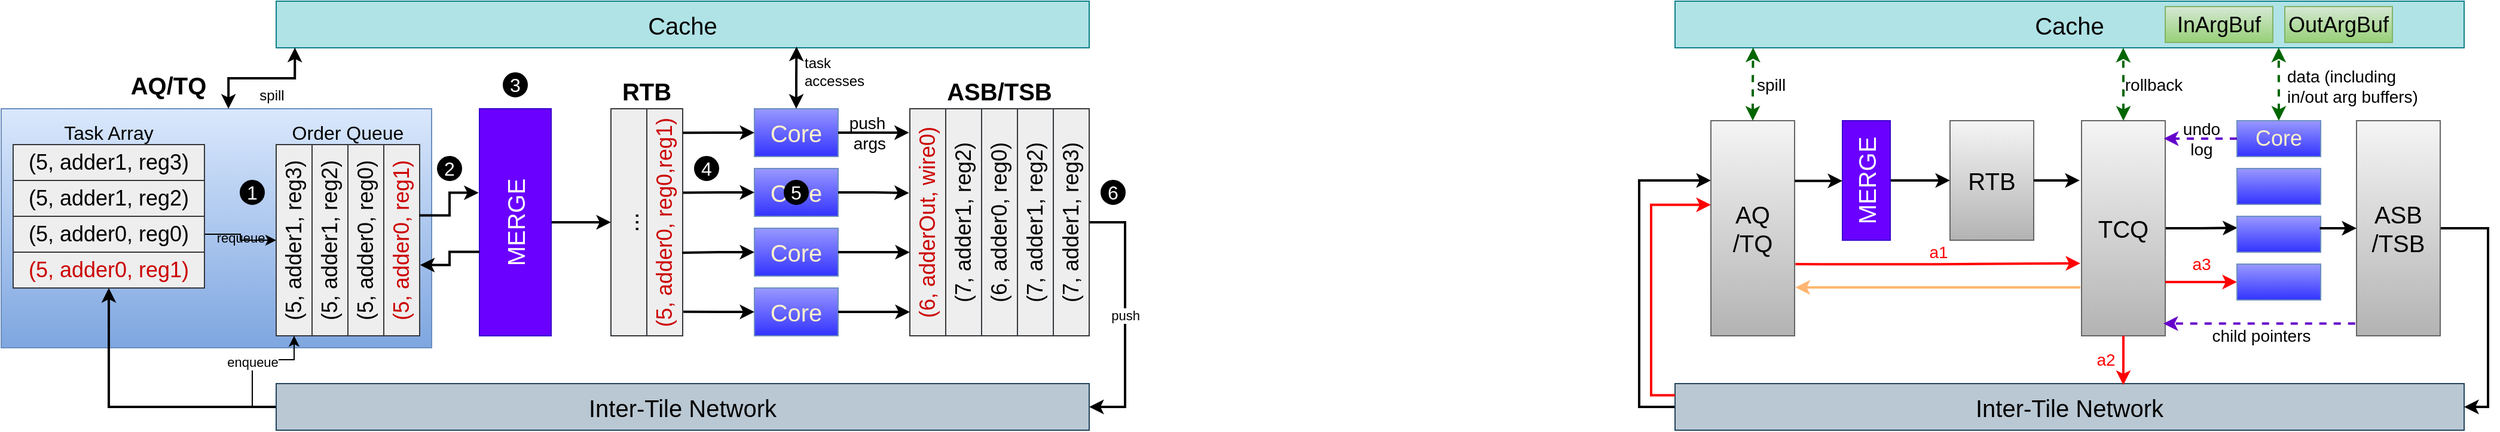 <mxfile version="24.2.7" type="github">
  <diagram name="第 1 页" id="Oi9lxVLDmaP7N0kQnI4Y">
    <mxGraphModel dx="1988" dy="426" grid="1" gridSize="10" guides="1" tooltips="1" connect="1" arrows="1" fold="1" page="1" pageScale="1" pageWidth="1169" pageHeight="827" math="0" shadow="0">
      <root>
        <mxCell id="0" />
        <mxCell id="1" parent="0" />
        <mxCell id="TrrRXMVcNxFXmYXb0s_2-82" value="" style="rounded=0;whiteSpace=wrap;html=1;fillColor=#dae8fc;gradientColor=#7ea6e0;strokeColor=#6c8ebf;" vertex="1" parent="1">
          <mxGeometry x="-160" y="130" width="360" height="200" as="geometry" />
        </mxCell>
        <mxCell id="TrrRXMVcNxFXmYXb0s_2-31" value="(5, adder1, reg3)" style="rounded=0;whiteSpace=wrap;html=1;horizontal=0;fontSize=18;fillColor=#eeeeee;strokeColor=#36393d;" vertex="1" parent="1">
          <mxGeometry x="70" y="160" width="30" height="160" as="geometry" />
        </mxCell>
        <mxCell id="TrrRXMVcNxFXmYXb0s_2-32" value="(5, adder1, reg2)" style="rounded=0;whiteSpace=wrap;html=1;horizontal=0;fontSize=18;fillColor=#eeeeee;strokeColor=#36393d;" vertex="1" parent="1">
          <mxGeometry x="100" y="160" width="30" height="160" as="geometry" />
        </mxCell>
        <mxCell id="TrrRXMVcNxFXmYXb0s_2-33" value="(5, adder0, reg0)" style="rounded=0;whiteSpace=wrap;html=1;horizontal=0;fontSize=18;fillColor=#eeeeee;strokeColor=#36393d;" vertex="1" parent="1">
          <mxGeometry x="130" y="160" width="30" height="160" as="geometry" />
        </mxCell>
        <mxCell id="TrrRXMVcNxFXmYXb0s_2-34" value="(5, adder0, reg1)" style="rounded=0;whiteSpace=wrap;html=1;horizontal=0;fontSize=18;fillColor=#eeeeee;strokeColor=#36393d;fontColor=#CC0000;" vertex="1" parent="1">
          <mxGeometry x="160" y="160" width="30" height="160" as="geometry" />
        </mxCell>
        <mxCell id="TrrRXMVcNxFXmYXb0s_2-35" style="edgeStyle=orthogonalEdgeStyle;rounded=0;orthogonalLoop=1;jettySize=auto;html=1;entryX=0;entryY=0.5;entryDx=0;entryDy=0;strokeWidth=2;" edge="1" parent="1" source="TrrRXMVcNxFXmYXb0s_2-36" target="TrrRXMVcNxFXmYXb0s_2-41">
          <mxGeometry relative="1" as="geometry" />
        </mxCell>
        <mxCell id="TrrRXMVcNxFXmYXb0s_2-36" value="MERGE" style="rounded=0;whiteSpace=wrap;html=1;horizontal=0;fontSize=20;fillColor=#6a00ff;strokeColor=#3700CC;fontColor=#ffffff;" vertex="1" parent="1">
          <mxGeometry x="240" y="130" width="60" height="190" as="geometry" />
        </mxCell>
        <mxCell id="TrrRXMVcNxFXmYXb0s_2-37" value="Core" style="rounded=0;whiteSpace=wrap;html=1;fillColor=#9999FF;gradientColor=#3333FF;strokeColor=#6c8ebf;fontSize=20;fontColor=#FFF2CC;" vertex="1" parent="1">
          <mxGeometry x="470" y="130" width="70" height="40" as="geometry" />
        </mxCell>
        <mxCell id="TrrRXMVcNxFXmYXb0s_2-38" value="Core" style="rounded=0;whiteSpace=wrap;html=1;fillColor=#9999FF;gradientColor=#3333FF;strokeColor=#6c8ebf;fontSize=20;fontColor=#FFF2CC;" vertex="1" parent="1">
          <mxGeometry x="470" y="180" width="70" height="40" as="geometry" />
        </mxCell>
        <mxCell id="TrrRXMVcNxFXmYXb0s_2-39" value="Core" style="rounded=0;whiteSpace=wrap;html=1;fillColor=#9999FF;gradientColor=#3333FF;strokeColor=#6c8ebf;fontSize=20;fontColor=#FFF2CC;" vertex="1" parent="1">
          <mxGeometry x="470" y="230" width="70" height="40" as="geometry" />
        </mxCell>
        <mxCell id="TrrRXMVcNxFXmYXb0s_2-40" value="Core" style="rounded=0;whiteSpace=wrap;html=1;fillColor=#9999FF;gradientColor=#3333FF;strokeColor=#6c8ebf;fontSize=20;fontColor=#FFF2CC;" vertex="1" parent="1">
          <mxGeometry x="470" y="280" width="70" height="40" as="geometry" />
        </mxCell>
        <mxCell id="TrrRXMVcNxFXmYXb0s_2-41" value="..." style="rounded=0;whiteSpace=wrap;html=1;horizontal=0;fontSize=20;fillColor=#eeeeee;strokeColor=#36393d;" vertex="1" parent="1">
          <mxGeometry x="350" y="130" width="30" height="190" as="geometry" />
        </mxCell>
        <mxCell id="TrrRXMVcNxFXmYXb0s_2-42" value="(5, adder0, reg0,reg1)" style="rounded=0;whiteSpace=wrap;html=1;horizontal=0;fontSize=18;fillColor=#eeeeee;strokeColor=#36393d;fontColor=#CC0000;" vertex="1" parent="1">
          <mxGeometry x="380" y="130" width="30" height="190" as="geometry" />
        </mxCell>
        <mxCell id="TrrRXMVcNxFXmYXb0s_2-43" value="(6, adderOut, wire0)" style="rounded=0;whiteSpace=wrap;html=1;horizontal=0;fontSize=18;fillColor=#eeeeee;strokeColor=#36393d;fontColor=#CC0000;" vertex="1" parent="1">
          <mxGeometry x="600" y="130" width="30" height="190" as="geometry" />
        </mxCell>
        <mxCell id="TrrRXMVcNxFXmYXb0s_2-44" value="(7, adder1, reg2)" style="rounded=0;whiteSpace=wrap;html=1;horizontal=0;fontSize=18;fillColor=#eeeeee;strokeColor=#36393d;" vertex="1" parent="1">
          <mxGeometry x="630" y="130" width="30" height="190" as="geometry" />
        </mxCell>
        <mxCell id="TrrRXMVcNxFXmYXb0s_2-45" value="(6, adder0, reg0)" style="rounded=0;whiteSpace=wrap;html=1;horizontal=0;fontSize=18;fillColor=#eeeeee;strokeColor=#36393d;" vertex="1" parent="1">
          <mxGeometry x="660" y="130" width="30" height="190" as="geometry" />
        </mxCell>
        <mxCell id="TrrRXMVcNxFXmYXb0s_2-46" value="(7, adder1, reg2)" style="rounded=0;whiteSpace=wrap;html=1;horizontal=0;fontSize=18;fillColor=#eeeeee;strokeColor=#36393d;" vertex="1" parent="1">
          <mxGeometry x="690" y="130" width="30" height="190" as="geometry" />
        </mxCell>
        <mxCell id="TrrRXMVcNxFXmYXb0s_2-47" value="push" style="edgeStyle=orthogonalEdgeStyle;rounded=0;orthogonalLoop=1;jettySize=auto;html=1;exitX=1;exitY=0.5;exitDx=0;exitDy=0;entryX=1;entryY=0.5;entryDx=0;entryDy=0;strokeWidth=2;" edge="1" parent="1" source="TrrRXMVcNxFXmYXb0s_2-48" target="TrrRXMVcNxFXmYXb0s_2-51">
          <mxGeometry relative="1" as="geometry">
            <Array as="points">
              <mxPoint x="780" y="225" />
              <mxPoint x="780" y="380" />
            </Array>
          </mxGeometry>
        </mxCell>
        <mxCell id="TrrRXMVcNxFXmYXb0s_2-48" value="(7, adder1, reg3)" style="rounded=0;whiteSpace=wrap;html=1;horizontal=0;fontSize=18;fillColor=#eeeeee;strokeColor=#36393d;" vertex="1" parent="1">
          <mxGeometry x="720" y="130" width="30" height="190" as="geometry" />
        </mxCell>
        <mxCell id="TrrRXMVcNxFXmYXb0s_2-49" value="&lt;span style=&quot;font-size: 20px;&quot;&gt;Cache&lt;/span&gt;" style="rounded=0;whiteSpace=wrap;html=1;fillColor=#b0e3e6;strokeColor=#0e8088;" vertex="1" parent="1">
          <mxGeometry x="70" y="40" width="680" height="39" as="geometry" />
        </mxCell>
        <mxCell id="TrrRXMVcNxFXmYXb0s_2-50" style="edgeStyle=orthogonalEdgeStyle;rounded=0;orthogonalLoop=1;jettySize=auto;html=1;exitX=0;exitY=0.5;exitDx=0;exitDy=0;entryX=0.5;entryY=1;entryDx=0;entryDy=0;strokeWidth=2;" edge="1" parent="1" source="TrrRXMVcNxFXmYXb0s_2-51" target="TrrRXMVcNxFXmYXb0s_2-79">
          <mxGeometry relative="1" as="geometry" />
        </mxCell>
        <mxCell id="TrrRXMVcNxFXmYXb0s_2-83" value="enqueue" style="edgeStyle=orthogonalEdgeStyle;rounded=0;orthogonalLoop=1;jettySize=auto;html=1;exitX=0;exitY=0.5;exitDx=0;exitDy=0;" edge="1" parent="1" source="TrrRXMVcNxFXmYXb0s_2-51" target="TrrRXMVcNxFXmYXb0s_2-31">
          <mxGeometry relative="1" as="geometry" />
        </mxCell>
        <mxCell id="TrrRXMVcNxFXmYXb0s_2-51" value="&lt;span style=&quot;font-size: 20px;&quot;&gt;Inter-Tile Network&lt;/span&gt;" style="rounded=0;whiteSpace=wrap;html=1;fillColor=#bac8d3;strokeColor=#23445d;" vertex="1" parent="1">
          <mxGeometry x="70" y="360" width="680" height="39" as="geometry" />
        </mxCell>
        <mxCell id="TrrRXMVcNxFXmYXb0s_2-52" value="spill" style="edgeStyle=orthogonalEdgeStyle;rounded=0;orthogonalLoop=1;jettySize=auto;html=1;startArrow=classic;startFill=1;entryX=0.023;entryY=0.996;entryDx=0;entryDy=0;entryPerimeter=0;strokeWidth=2;fontSize=12;labelBackgroundColor=none;exitX=0.528;exitY=0;exitDx=0;exitDy=0;exitPerimeter=0;" edge="1" parent="1" source="TrrRXMVcNxFXmYXb0s_2-82" target="TrrRXMVcNxFXmYXb0s_2-49">
          <mxGeometry x="0.148" y="-14" relative="1" as="geometry">
            <mxPoint x="85" y="80" as="targetPoint" />
            <mxPoint as="offset" />
            <mxPoint x="70" y="120" as="sourcePoint" />
          </mxGeometry>
        </mxCell>
        <mxCell id="TrrRXMVcNxFXmYXb0s_2-53" value="push&lt;div style=&quot;font-size: 14px;&quot;&gt;&amp;nbsp;args&lt;/div&gt;" style="edgeStyle=orthogonalEdgeStyle;rounded=0;orthogonalLoop=1;jettySize=auto;html=1;exitX=1;exitY=0.5;exitDx=0;exitDy=0;entryX=-0.022;entryY=0.105;entryDx=0;entryDy=0;entryPerimeter=0;strokeWidth=2;labelBackgroundColor=none;fontSize=14;" edge="1" parent="1" source="TrrRXMVcNxFXmYXb0s_2-37" target="TrrRXMVcNxFXmYXb0s_2-43">
          <mxGeometry x="-0.186" relative="1" as="geometry">
            <mxPoint as="offset" />
          </mxGeometry>
        </mxCell>
        <mxCell id="TrrRXMVcNxFXmYXb0s_2-54" style="edgeStyle=orthogonalEdgeStyle;rounded=0;orthogonalLoop=1;jettySize=auto;html=1;entryX=-0.022;entryY=0.371;entryDx=0;entryDy=0;entryPerimeter=0;strokeWidth=2;" edge="1" parent="1" source="TrrRXMVcNxFXmYXb0s_2-38" target="TrrRXMVcNxFXmYXb0s_2-43">
          <mxGeometry relative="1" as="geometry" />
        </mxCell>
        <mxCell id="TrrRXMVcNxFXmYXb0s_2-55" style="edgeStyle=orthogonalEdgeStyle;rounded=0;orthogonalLoop=1;jettySize=auto;html=1;exitX=1;exitY=0.5;exitDx=0;exitDy=0;entryX=0;entryY=0.632;entryDx=0;entryDy=0;entryPerimeter=0;strokeWidth=2;" edge="1" parent="1" source="TrrRXMVcNxFXmYXb0s_2-39" target="TrrRXMVcNxFXmYXb0s_2-43">
          <mxGeometry relative="1" as="geometry" />
        </mxCell>
        <mxCell id="TrrRXMVcNxFXmYXb0s_2-56" style="edgeStyle=orthogonalEdgeStyle;rounded=0;orthogonalLoop=1;jettySize=auto;html=1;entryX=0;entryY=0.895;entryDx=0;entryDy=0;entryPerimeter=0;strokeWidth=2;" edge="1" parent="1" source="TrrRXMVcNxFXmYXb0s_2-40" target="TrrRXMVcNxFXmYXb0s_2-43">
          <mxGeometry relative="1" as="geometry" />
        </mxCell>
        <mxCell id="TrrRXMVcNxFXmYXb0s_2-57" style="edgeStyle=orthogonalEdgeStyle;rounded=0;orthogonalLoop=1;jettySize=auto;html=1;exitX=0;exitY=0.5;exitDx=0;exitDy=0;entryX=1.002;entryY=0.106;entryDx=0;entryDy=0;entryPerimeter=0;startArrow=classic;startFill=1;endArrow=none;endFill=0;strokeWidth=2;" edge="1" parent="1" source="TrrRXMVcNxFXmYXb0s_2-37" target="TrrRXMVcNxFXmYXb0s_2-42">
          <mxGeometry relative="1" as="geometry">
            <Array as="points">
              <mxPoint x="440" y="150" />
            </Array>
          </mxGeometry>
        </mxCell>
        <mxCell id="TrrRXMVcNxFXmYXb0s_2-58" style="edgeStyle=orthogonalEdgeStyle;rounded=0;orthogonalLoop=1;jettySize=auto;html=1;exitX=0;exitY=0.5;exitDx=0;exitDy=0;entryX=1.011;entryY=0.37;entryDx=0;entryDy=0;entryPerimeter=0;startArrow=classic;startFill=1;endArrow=none;endFill=0;strokeWidth=2;" edge="1" parent="1" source="TrrRXMVcNxFXmYXb0s_2-38" target="TrrRXMVcNxFXmYXb0s_2-42">
          <mxGeometry relative="1" as="geometry" />
        </mxCell>
        <mxCell id="TrrRXMVcNxFXmYXb0s_2-59" style="edgeStyle=orthogonalEdgeStyle;rounded=0;orthogonalLoop=1;jettySize=auto;html=1;exitX=0;exitY=0.5;exitDx=0;exitDy=0;entryX=0.983;entryY=0.634;entryDx=0;entryDy=0;entryPerimeter=0;startArrow=classic;startFill=1;endArrow=none;endFill=0;strokeWidth=2;" edge="1" parent="1" source="TrrRXMVcNxFXmYXb0s_2-39" target="TrrRXMVcNxFXmYXb0s_2-42">
          <mxGeometry relative="1" as="geometry" />
        </mxCell>
        <mxCell id="TrrRXMVcNxFXmYXb0s_2-60" style="edgeStyle=orthogonalEdgeStyle;rounded=0;orthogonalLoop=1;jettySize=auto;html=1;exitX=0;exitY=0.5;exitDx=0;exitDy=0;entryX=1.02;entryY=0.894;entryDx=0;entryDy=0;entryPerimeter=0;startArrow=classic;startFill=1;endArrow=none;endFill=0;strokeWidth=2;" edge="1" parent="1" source="TrrRXMVcNxFXmYXb0s_2-40" target="TrrRXMVcNxFXmYXb0s_2-42">
          <mxGeometry relative="1" as="geometry" />
        </mxCell>
        <mxCell id="TrrRXMVcNxFXmYXb0s_2-61" style="edgeStyle=orthogonalEdgeStyle;rounded=0;orthogonalLoop=1;jettySize=auto;html=1;entryX=-0.011;entryY=0.37;entryDx=0;entryDy=0;entryPerimeter=0;exitX=0.989;exitY=0.37;exitDx=0;exitDy=0;exitPerimeter=0;strokeWidth=2;" edge="1" parent="1" source="TrrRXMVcNxFXmYXb0s_2-34" target="TrrRXMVcNxFXmYXb0s_2-36">
          <mxGeometry relative="1" as="geometry" />
        </mxCell>
        <mxCell id="TrrRXMVcNxFXmYXb0s_2-62" style="edgeStyle=orthogonalEdgeStyle;rounded=0;orthogonalLoop=1;jettySize=auto;html=1;exitX=1.011;exitY=0.63;exitDx=0;exitDy=0;entryX=0;entryY=0.63;entryDx=0;entryDy=0;entryPerimeter=0;exitPerimeter=0;startArrow=classic;startFill=1;endArrow=none;endFill=0;strokeWidth=2;" edge="1" parent="1" source="TrrRXMVcNxFXmYXb0s_2-34" target="TrrRXMVcNxFXmYXb0s_2-36">
          <mxGeometry relative="1" as="geometry" />
        </mxCell>
        <mxCell id="TrrRXMVcNxFXmYXb0s_2-63" value="task&amp;nbsp;&lt;div style=&quot;font-size: 12px;&quot;&gt;accesses&lt;/div&gt;" style="edgeStyle=orthogonalEdgeStyle;rounded=0;orthogonalLoop=1;jettySize=auto;html=1;exitX=0.5;exitY=0;exitDx=0;exitDy=0;startArrow=classic;startFill=1;strokeWidth=2;align=left;fontSize=12;labelBackgroundColor=none;entryX=0.64;entryY=0.973;entryDx=0;entryDy=0;entryPerimeter=0;" edge="1" parent="1" source="TrrRXMVcNxFXmYXb0s_2-37" target="TrrRXMVcNxFXmYXb0s_2-49">
          <mxGeometry x="0.204" y="-5" relative="1" as="geometry">
            <mxPoint as="offset" />
            <mxPoint x="505" y="80" as="targetPoint" />
          </mxGeometry>
        </mxCell>
        <mxCell id="TrrRXMVcNxFXmYXb0s_2-64" value="1" style="ellipse;whiteSpace=wrap;html=1;aspect=fixed;fillColor=#000000;fontColor=#FFFFFF;fontSize=16;" vertex="1" parent="1">
          <mxGeometry x="40" y="190" width="20" height="20" as="geometry" />
        </mxCell>
        <mxCell id="TrrRXMVcNxFXmYXb0s_2-65" value="2" style="ellipse;whiteSpace=wrap;html=1;aspect=fixed;fillColor=#000000;fontColor=#FFFFFF;fontSize=16;" vertex="1" parent="1">
          <mxGeometry x="205" y="170" width="20" height="20" as="geometry" />
        </mxCell>
        <mxCell id="TrrRXMVcNxFXmYXb0s_2-66" value="3" style="ellipse;whiteSpace=wrap;html=1;aspect=fixed;fillColor=#000000;fontColor=#FFFFFF;fontSize=16;" vertex="1" parent="1">
          <mxGeometry x="260" y="100" width="20" height="20" as="geometry" />
        </mxCell>
        <mxCell id="TrrRXMVcNxFXmYXb0s_2-67" value="4" style="ellipse;whiteSpace=wrap;html=1;aspect=fixed;fillColor=#000000;fontColor=#FFFFFF;fontSize=16;" vertex="1" parent="1">
          <mxGeometry x="420" y="170" width="20" height="20" as="geometry" />
        </mxCell>
        <mxCell id="TrrRXMVcNxFXmYXb0s_2-68" value="5" style="ellipse;whiteSpace=wrap;html=1;aspect=fixed;fillColor=#000000;fontColor=#FFFFFF;fontSize=16;" vertex="1" parent="1">
          <mxGeometry x="495" y="190" width="20" height="20" as="geometry" />
        </mxCell>
        <mxCell id="TrrRXMVcNxFXmYXb0s_2-69" value="6" style="ellipse;whiteSpace=wrap;html=1;aspect=fixed;fillColor=#000000;fontColor=#FFFFFF;fontSize=16;" vertex="1" parent="1">
          <mxGeometry x="760" y="190" width="20" height="20" as="geometry" />
        </mxCell>
        <mxCell id="TrrRXMVcNxFXmYXb0s_2-70" value="AQ/TQ" style="text;html=1;align=center;verticalAlign=middle;whiteSpace=wrap;rounded=0;fontSize=20;fontStyle=1" vertex="1" parent="1">
          <mxGeometry x="-50" y="95" width="60" height="30" as="geometry" />
        </mxCell>
        <mxCell id="TrrRXMVcNxFXmYXb0s_2-71" value="RTB" style="text;html=1;align=center;verticalAlign=middle;whiteSpace=wrap;rounded=0;fontSize=20;fontStyle=1" vertex="1" parent="1">
          <mxGeometry x="350" y="100" width="60" height="30" as="geometry" />
        </mxCell>
        <mxCell id="TrrRXMVcNxFXmYXb0s_2-72" value="ASB/TSB" style="text;html=1;align=center;verticalAlign=middle;whiteSpace=wrap;rounded=0;fontSize=20;fontStyle=1" vertex="1" parent="1">
          <mxGeometry x="620" y="100" width="110" height="30" as="geometry" />
        </mxCell>
        <mxCell id="TrrRXMVcNxFXmYXb0s_2-76" value="(5, adder1, reg3)" style="rounded=0;whiteSpace=wrap;html=1;horizontal=1;fontSize=18;fillColor=#eeeeee;strokeColor=#36393d;" vertex="1" parent="1">
          <mxGeometry x="-150" y="160" width="160" height="30" as="geometry" />
        </mxCell>
        <mxCell id="TrrRXMVcNxFXmYXb0s_2-77" value="(5, adder1, reg2)" style="rounded=0;whiteSpace=wrap;html=1;horizontal=1;fontSize=18;fillColor=#eeeeee;strokeColor=#36393d;" vertex="1" parent="1">
          <mxGeometry x="-150" y="190" width="160" height="30" as="geometry" />
        </mxCell>
        <mxCell id="TrrRXMVcNxFXmYXb0s_2-84" value="requeue" style="edgeStyle=orthogonalEdgeStyle;rounded=0;orthogonalLoop=1;jettySize=auto;html=1;exitX=1;exitY=0.5;exitDx=0;exitDy=0;entryX=0;entryY=0.5;entryDx=0;entryDy=0;labelBackgroundColor=none;" edge="1" parent="1" source="TrrRXMVcNxFXmYXb0s_2-78" target="TrrRXMVcNxFXmYXb0s_2-31">
          <mxGeometry x="0.002" relative="1" as="geometry">
            <mxPoint as="offset" />
          </mxGeometry>
        </mxCell>
        <mxCell id="TrrRXMVcNxFXmYXb0s_2-78" value="(5, adder0, reg0)" style="rounded=0;whiteSpace=wrap;html=1;horizontal=1;fontSize=18;fillColor=#eeeeee;strokeColor=#36393d;" vertex="1" parent="1">
          <mxGeometry x="-150" y="220" width="160" height="30" as="geometry" />
        </mxCell>
        <mxCell id="TrrRXMVcNxFXmYXb0s_2-79" value="(5, adder0, reg1)" style="rounded=0;whiteSpace=wrap;html=1;horizontal=1;fontSize=18;fillColor=#eeeeee;strokeColor=#36393d;fontColor=#CC0000;" vertex="1" parent="1">
          <mxGeometry x="-150" y="250" width="160" height="30" as="geometry" />
        </mxCell>
        <mxCell id="TrrRXMVcNxFXmYXb0s_2-80" value="Task Array" style="text;html=1;align=center;verticalAlign=middle;whiteSpace=wrap;rounded=0;fontSize=16;fontStyle=0" vertex="1" parent="1">
          <mxGeometry x="-130" y="140" width="120" height="20" as="geometry" />
        </mxCell>
        <mxCell id="TrrRXMVcNxFXmYXb0s_2-81" value="Order Queue" style="text;html=1;align=center;verticalAlign=middle;whiteSpace=wrap;rounded=0;fontSize=16;fontStyle=0" vertex="1" parent="1">
          <mxGeometry x="70" y="140" width="120" height="20" as="geometry" />
        </mxCell>
        <mxCell id="TrrRXMVcNxFXmYXb0s_2-2" value="&lt;span style=&quot;font-size: 20px;&quot;&gt;Cache&lt;/span&gt;" style="rounded=0;whiteSpace=wrap;html=1;fillColor=#b0e3e6;strokeColor=#0e8088;" vertex="1" parent="1">
          <mxGeometry x="1240" y="40" width="660" height="39" as="geometry" />
        </mxCell>
        <mxCell id="TrrRXMVcNxFXmYXb0s_2-3" style="edgeStyle=orthogonalEdgeStyle;rounded=0;orthogonalLoop=1;jettySize=auto;html=1;exitX=0;exitY=0.5;exitDx=0;exitDy=0;strokeWidth=2;entryX=0;entryY=0.278;entryDx=0;entryDy=0;entryPerimeter=0;" edge="1" parent="1" source="TrrRXMVcNxFXmYXb0s_2-4" target="TrrRXMVcNxFXmYXb0s_2-7">
          <mxGeometry relative="1" as="geometry">
            <mxPoint x="1250" y="170" as="targetPoint" />
            <Array as="points">
              <mxPoint x="1210" y="379" />
              <mxPoint x="1210" y="190" />
            </Array>
          </mxGeometry>
        </mxCell>
        <mxCell id="TrrRXMVcNxFXmYXb0s_2-4" value="&lt;span style=&quot;font-size: 20px;&quot;&gt;Inter-Tile Network&lt;/span&gt;" style="rounded=0;whiteSpace=wrap;html=1;fillColor=#bac8d3;strokeColor=#23445d;" vertex="1" parent="1">
          <mxGeometry x="1240" y="360" width="660" height="39" as="geometry" />
        </mxCell>
        <mxCell id="TrrRXMVcNxFXmYXb0s_2-5" style="edgeStyle=orthogonalEdgeStyle;rounded=0;orthogonalLoop=1;jettySize=auto;html=1;exitX=1;exitY=0.5;exitDx=0;exitDy=0;entryX=0;entryY=0.5;entryDx=0;entryDy=0;strokeWidth=2;" edge="1" parent="1" source="TrrRXMVcNxFXmYXb0s_2-6" target="TrrRXMVcNxFXmYXb0s_2-8">
          <mxGeometry relative="1" as="geometry" />
        </mxCell>
        <mxCell id="TrrRXMVcNxFXmYXb0s_2-6" value="MERGE" style="rounded=0;whiteSpace=wrap;html=1;horizontal=0;fontSize=20;fillColor=#6a00ff;strokeColor=#3700CC;fontColor=#ffffff;" vertex="1" parent="1">
          <mxGeometry x="1380" y="140" width="40" height="100" as="geometry" />
        </mxCell>
        <mxCell id="TrrRXMVcNxFXmYXb0s_2-7" value="AQ&lt;div&gt;/TQ&lt;/div&gt;" style="rounded=0;whiteSpace=wrap;html=1;horizontal=1;fontSize=20;fillColor=#f5f5f5;strokeColor=#666666;gradientColor=#b3b3b3;fontStyle=0" vertex="1" parent="1">
          <mxGeometry x="1270" y="140" width="70" height="180" as="geometry" />
        </mxCell>
        <mxCell id="TrrRXMVcNxFXmYXb0s_2-8" value="RTB" style="rounded=0;whiteSpace=wrap;html=1;horizontal=1;fontSize=20;fillColor=#f5f5f5;strokeColor=#666666;gradientColor=#b3b3b3;fontStyle=0" vertex="1" parent="1">
          <mxGeometry x="1470" y="140" width="70" height="100" as="geometry" />
        </mxCell>
        <mxCell id="TrrRXMVcNxFXmYXb0s_2-9" style="edgeStyle=orthogonalEdgeStyle;rounded=0;orthogonalLoop=1;jettySize=auto;html=1;exitX=1;exitY=0.5;exitDx=0;exitDy=0;entryX=0.005;entryY=0.322;entryDx=0;entryDy=0;entryPerimeter=0;strokeWidth=2;" edge="1" parent="1" source="TrrRXMVcNxFXmYXb0s_2-10" target="TrrRXMVcNxFXmYXb0s_2-15">
          <mxGeometry relative="1" as="geometry">
            <mxPoint x="1700" y="230" as="targetPoint" />
          </mxGeometry>
        </mxCell>
        <mxCell id="TrrRXMVcNxFXmYXb0s_2-10" value="TCQ" style="rounded=0;whiteSpace=wrap;html=1;horizontal=1;fontSize=20;fillColor=#f5f5f5;strokeColor=#666666;gradientColor=#b3b3b3;fontStyle=0" vertex="1" parent="1">
          <mxGeometry x="1580" y="140" width="70" height="180" as="geometry" />
        </mxCell>
        <mxCell id="TrrRXMVcNxFXmYXb0s_2-11" style="edgeStyle=orthogonalEdgeStyle;rounded=0;orthogonalLoop=1;jettySize=auto;html=1;exitX=1;exitY=0.5;exitDx=0;exitDy=0;entryX=1;entryY=0.5;entryDx=0;entryDy=0;strokeWidth=2;" edge="1" parent="1" source="TrrRXMVcNxFXmYXb0s_2-12" target="TrrRXMVcNxFXmYXb0s_2-4">
          <mxGeometry relative="1" as="geometry">
            <mxPoint x="1930" y="390" as="targetPoint" />
            <Array as="points">
              <mxPoint x="1920" y="230" />
              <mxPoint x="1920" y="379" />
            </Array>
          </mxGeometry>
        </mxCell>
        <mxCell id="TrrRXMVcNxFXmYXb0s_2-12" value="ASB&lt;div&gt;/TSB&lt;/div&gt;" style="rounded=0;whiteSpace=wrap;html=1;horizontal=1;fontSize=20;fillColor=#f5f5f5;strokeColor=#666666;gradientColor=#b3b3b3;fontStyle=0" vertex="1" parent="1">
          <mxGeometry x="1810" y="140" width="70" height="180" as="geometry" />
        </mxCell>
        <mxCell id="TrrRXMVcNxFXmYXb0s_2-13" value="Core" style="rounded=0;whiteSpace=wrap;html=1;fillColor=#9999FF;gradientColor=#3333FF;strokeColor=#6c8ebf;fontSize=18;fontColor=#FFF2CC;" vertex="1" parent="1">
          <mxGeometry x="1710" y="140" width="70" height="30" as="geometry" />
        </mxCell>
        <mxCell id="TrrRXMVcNxFXmYXb0s_2-14" value="" style="rounded=0;whiteSpace=wrap;html=1;fillColor=#9999FF;gradientColor=#3333FF;strokeColor=#6c8ebf;fontSize=18;fontColor=#FFF2CC;" vertex="1" parent="1">
          <mxGeometry x="1710" y="180" width="70" height="30" as="geometry" />
        </mxCell>
        <mxCell id="TrrRXMVcNxFXmYXb0s_2-15" value="" style="rounded=0;whiteSpace=wrap;html=1;fillColor=#9999FF;gradientColor=#3333FF;strokeColor=#6c8ebf;fontSize=18;fontColor=#FFF2CC;" vertex="1" parent="1">
          <mxGeometry x="1710" y="220" width="70" height="30" as="geometry" />
        </mxCell>
        <mxCell id="TrrRXMVcNxFXmYXb0s_2-16" value="a3" style="edgeStyle=orthogonalEdgeStyle;rounded=0;orthogonalLoop=1;jettySize=auto;html=1;exitX=0;exitY=0.5;exitDx=0;exitDy=0;entryX=1;entryY=0.75;entryDx=0;entryDy=0;startArrow=classic;startFill=1;endArrow=none;endFill=0;strokeWidth=2;strokeColor=#FF0000;fontColor=#FF0000;fontSize=14;" edge="1" parent="1" source="TrrRXMVcNxFXmYXb0s_2-17" target="TrrRXMVcNxFXmYXb0s_2-10">
          <mxGeometry y="-15" relative="1" as="geometry">
            <mxPoint as="offset" />
          </mxGeometry>
        </mxCell>
        <mxCell id="TrrRXMVcNxFXmYXb0s_2-17" value="" style="rounded=0;whiteSpace=wrap;html=1;fillColor=#9999FF;gradientColor=#3333FF;strokeColor=#6c8ebf;fontSize=18;fontColor=#FFF2CC;" vertex="1" parent="1">
          <mxGeometry x="1710" y="260" width="70" height="30" as="geometry" />
        </mxCell>
        <mxCell id="TrrRXMVcNxFXmYXb0s_2-18" value="a2" style="edgeStyle=orthogonalEdgeStyle;rounded=0;orthogonalLoop=1;jettySize=auto;html=1;exitX=0.5;exitY=1;exitDx=0;exitDy=0;entryX=0.568;entryY=0.031;entryDx=0;entryDy=0;entryPerimeter=0;strokeWidth=2;strokeColor=#FF0000;fontSize=14;fontColor=#FF0000;" edge="1" parent="1" source="TrrRXMVcNxFXmYXb0s_2-10" target="TrrRXMVcNxFXmYXb0s_2-4">
          <mxGeometry x="-0.027" y="-15" relative="1" as="geometry">
            <mxPoint as="offset" />
          </mxGeometry>
        </mxCell>
        <mxCell id="TrrRXMVcNxFXmYXb0s_2-19" value="a1" style="edgeStyle=orthogonalEdgeStyle;rounded=0;orthogonalLoop=1;jettySize=auto;html=1;exitX=1.01;exitY=0.667;exitDx=0;exitDy=0;entryX=-0.014;entryY=0.663;entryDx=0;entryDy=0;entryPerimeter=0;exitPerimeter=0;strokeWidth=2;strokeColor=#FF0000;fontSize=14;fontColor=#FF0000;" edge="1" parent="1" source="TrrRXMVcNxFXmYXb0s_2-7" target="TrrRXMVcNxFXmYXb0s_2-10">
          <mxGeometry x="0.004" y="9" relative="1" as="geometry">
            <mxPoint as="offset" />
          </mxGeometry>
        </mxCell>
        <mxCell id="TrrRXMVcNxFXmYXb0s_2-20" style="edgeStyle=orthogonalEdgeStyle;rounded=0;orthogonalLoop=1;jettySize=auto;html=1;exitX=-0.014;exitY=0.775;exitDx=0;exitDy=0;exitPerimeter=0;entryX=1.01;entryY=0.775;entryDx=0;entryDy=0;entryPerimeter=0;strokeWidth=2;strokeColor=#FFB570;" edge="1" parent="1" source="TrrRXMVcNxFXmYXb0s_2-10" target="TrrRXMVcNxFXmYXb0s_2-7">
          <mxGeometry relative="1" as="geometry">
            <mxPoint x="1351" y="270" as="sourcePoint" />
            <mxPoint x="1410" y="320" as="targetPoint" />
          </mxGeometry>
        </mxCell>
        <mxCell id="TrrRXMVcNxFXmYXb0s_2-21" style="edgeStyle=orthogonalEdgeStyle;rounded=0;orthogonalLoop=1;jettySize=auto;html=1;exitX=1.002;exitY=0.28;exitDx=0;exitDy=0;strokeWidth=2;exitPerimeter=0;entryX=0;entryY=0.5;entryDx=0;entryDy=0;" edge="1" parent="1" source="TrrRXMVcNxFXmYXb0s_2-7" target="TrrRXMVcNxFXmYXb0s_2-6">
          <mxGeometry relative="1" as="geometry">
            <mxPoint x="1380" y="185" as="targetPoint" />
          </mxGeometry>
        </mxCell>
        <mxCell id="TrrRXMVcNxFXmYXb0s_2-22" style="edgeStyle=orthogonalEdgeStyle;rounded=0;orthogonalLoop=1;jettySize=auto;html=1;exitX=1;exitY=0.5;exitDx=0;exitDy=0;entryX=-0.022;entryY=0.274;entryDx=0;entryDy=0;entryPerimeter=0;strokeWidth=2;" edge="1" parent="1" source="TrrRXMVcNxFXmYXb0s_2-8" target="TrrRXMVcNxFXmYXb0s_2-10">
          <mxGeometry relative="1" as="geometry" />
        </mxCell>
        <mxCell id="TrrRXMVcNxFXmYXb0s_2-23" style="edgeStyle=orthogonalEdgeStyle;rounded=0;orthogonalLoop=1;jettySize=auto;html=1;exitX=0;exitY=0.5;exitDx=0;exitDy=0;entryX=0.989;entryY=0.341;entryDx=0;entryDy=0;entryPerimeter=0;startArrow=classic;startFill=1;endArrow=none;endFill=0;strokeWidth=2;" edge="1" parent="1" source="TrrRXMVcNxFXmYXb0s_2-12" target="TrrRXMVcNxFXmYXb0s_2-15">
          <mxGeometry relative="1" as="geometry" />
        </mxCell>
        <mxCell id="TrrRXMVcNxFXmYXb0s_2-24" value="undo&lt;div style=&quot;font-size: 14px;&quot;&gt;log&lt;/div&gt;" style="edgeStyle=orthogonalEdgeStyle;rounded=0;orthogonalLoop=1;jettySize=auto;html=1;exitX=0;exitY=0.5;exitDx=0;exitDy=0;entryX=0.984;entryY=0.083;entryDx=0;entryDy=0;entryPerimeter=0;strokeWidth=2;strokeColor=#6600CC;dashed=1;labelBackgroundColor=none;fontSize=14;" edge="1" parent="1" source="TrrRXMVcNxFXmYXb0s_2-13" target="TrrRXMVcNxFXmYXb0s_2-10">
          <mxGeometry x="-0.021" relative="1" as="geometry">
            <mxPoint as="offset" />
          </mxGeometry>
        </mxCell>
        <mxCell id="TrrRXMVcNxFXmYXb0s_2-25" value="child pointers" style="edgeStyle=orthogonalEdgeStyle;rounded=0;orthogonalLoop=1;jettySize=auto;html=1;exitX=-0.016;exitY=0.943;exitDx=0;exitDy=0;strokeWidth=2;strokeColor=#6600CC;dashed=1;exitPerimeter=0;entryX=0.978;entryY=0.943;entryDx=0;entryDy=0;entryPerimeter=0;fontSize=14;" edge="1" parent="1" source="TrrRXMVcNxFXmYXb0s_2-12" target="TrrRXMVcNxFXmYXb0s_2-10">
          <mxGeometry x="-0.017" y="10" relative="1" as="geometry">
            <mxPoint x="1720" y="165" as="sourcePoint" />
            <mxPoint x="1650" y="310" as="targetPoint" />
            <mxPoint as="offset" />
          </mxGeometry>
        </mxCell>
        <mxCell id="TrrRXMVcNxFXmYXb0s_2-26" value="data (including&lt;div style=&quot;font-size: 14px;&quot;&gt;in/out arg buffers)&lt;/div&gt;" style="edgeStyle=orthogonalEdgeStyle;rounded=0;orthogonalLoop=1;jettySize=auto;html=1;exitX=0.5;exitY=0;exitDx=0;exitDy=0;entryX=0.765;entryY=0.997;entryDx=0;entryDy=0;entryPerimeter=0;startArrow=classic;startFill=1;strokeWidth=2;dashed=1;strokeColor=#006600;align=left;fontSize=14;" edge="1" parent="1" source="TrrRXMVcNxFXmYXb0s_2-13" target="TrrRXMVcNxFXmYXb0s_2-2">
          <mxGeometry x="-0.028" y="-5" relative="1" as="geometry">
            <Array as="points">
              <mxPoint x="1745" y="110" />
              <mxPoint x="1745" y="110" />
            </Array>
            <mxPoint as="offset" />
          </mxGeometry>
        </mxCell>
        <mxCell id="TrrRXMVcNxFXmYXb0s_2-27" style="edgeStyle=orthogonalEdgeStyle;rounded=0;orthogonalLoop=1;jettySize=auto;html=1;exitX=0;exitY=0.25;exitDx=0;exitDy=0;strokeWidth=2;entryX=0;entryY=0.391;entryDx=0;entryDy=0;entryPerimeter=0;strokeColor=#FF0000;" edge="1" parent="1" source="TrrRXMVcNxFXmYXb0s_2-4" target="TrrRXMVcNxFXmYXb0s_2-7">
          <mxGeometry relative="1" as="geometry">
            <mxPoint x="1250" y="390" as="sourcePoint" />
            <mxPoint x="1280" y="180" as="targetPoint" />
          </mxGeometry>
        </mxCell>
        <mxCell id="TrrRXMVcNxFXmYXb0s_2-28" value="spill" style="edgeStyle=orthogonalEdgeStyle;rounded=0;orthogonalLoop=1;jettySize=auto;html=1;exitX=0.5;exitY=0;exitDx=0;exitDy=0;entryX=0.099;entryY=0.995;entryDx=0;entryDy=0;entryPerimeter=0;startArrow=classic;startFill=1;strokeWidth=2;dashed=1;strokeColor=#006600;fontSize=14;" edge="1" parent="1" source="TrrRXMVcNxFXmYXb0s_2-7" target="TrrRXMVcNxFXmYXb0s_2-2">
          <mxGeometry x="0.002" y="-15" relative="1" as="geometry">
            <mxPoint y="1" as="offset" />
          </mxGeometry>
        </mxCell>
        <mxCell id="TrrRXMVcNxFXmYXb0s_2-29" value="rollback" style="edgeStyle=orthogonalEdgeStyle;rounded=0;orthogonalLoop=1;jettySize=auto;html=1;exitX=0.5;exitY=0;exitDx=0;exitDy=0;entryX=0.568;entryY=1;entryDx=0;entryDy=0;entryPerimeter=0;startArrow=classic;startFill=1;strokeWidth=2;dashed=1;strokeColor=#006600;fontSize=14;" edge="1" parent="1" source="TrrRXMVcNxFXmYXb0s_2-10" target="TrrRXMVcNxFXmYXb0s_2-2">
          <mxGeometry x="-0.016" y="-25" relative="1" as="geometry">
            <Array as="points">
              <mxPoint x="1615" y="110" />
              <mxPoint x="1615" y="110" />
            </Array>
            <mxPoint as="offset" />
          </mxGeometry>
        </mxCell>
        <mxCell id="TrrRXMVcNxFXmYXb0s_2-73" value="InArgBuf" style="rounded=0;whiteSpace=wrap;html=1;fillColor=#d5e8d4;gradientColor=#97d077;strokeColor=#82b366;fontSize=18;" vertex="1" parent="1">
          <mxGeometry x="1650" y="44.5" width="90" height="30" as="geometry" />
        </mxCell>
        <mxCell id="TrrRXMVcNxFXmYXb0s_2-74" value="OutArgBuf" style="rounded=0;whiteSpace=wrap;html=1;fillColor=#d5e8d4;gradientColor=#97d077;strokeColor=#82b366;fontSize=18;" vertex="1" parent="1">
          <mxGeometry x="1750" y="44.5" width="90" height="30" as="geometry" />
        </mxCell>
      </root>
    </mxGraphModel>
  </diagram>
</mxfile>
